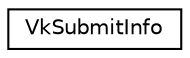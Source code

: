 digraph "Graphical Class Hierarchy"
{
 // LATEX_PDF_SIZE
  edge [fontname="Helvetica",fontsize="10",labelfontname="Helvetica",labelfontsize="10"];
  node [fontname="Helvetica",fontsize="10",shape=record];
  rankdir="LR";
  Node0 [label="VkSubmitInfo",height=0.2,width=0.4,color="black", fillcolor="white", style="filled",URL="$structVkSubmitInfo.html",tooltip=" "];
}
